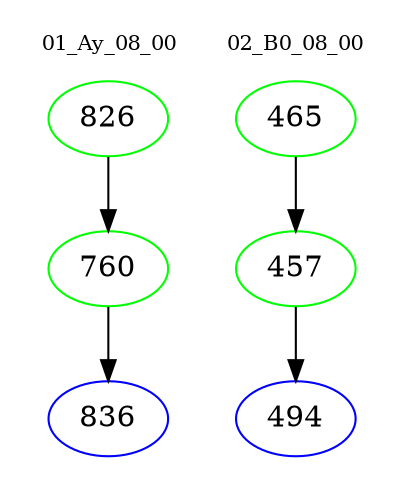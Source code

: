 digraph{
subgraph cluster_0 {
color = white
label = "01_Ay_08_00";
fontsize=10;
T0_826 [label="826", color="green"]
T0_826 -> T0_760 [color="black"]
T0_760 [label="760", color="green"]
T0_760 -> T0_836 [color="black"]
T0_836 [label="836", color="blue"]
}
subgraph cluster_1 {
color = white
label = "02_B0_08_00";
fontsize=10;
T1_465 [label="465", color="green"]
T1_465 -> T1_457 [color="black"]
T1_457 [label="457", color="green"]
T1_457 -> T1_494 [color="black"]
T1_494 [label="494", color="blue"]
}
}
